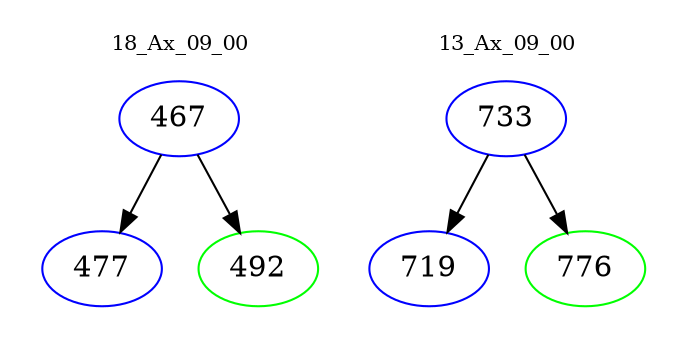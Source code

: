 digraph{
subgraph cluster_0 {
color = white
label = "18_Ax_09_00";
fontsize=10;
T0_467 [label="467", color="blue"]
T0_467 -> T0_477 [color="black"]
T0_477 [label="477", color="blue"]
T0_467 -> T0_492 [color="black"]
T0_492 [label="492", color="green"]
}
subgraph cluster_1 {
color = white
label = "13_Ax_09_00";
fontsize=10;
T1_733 [label="733", color="blue"]
T1_733 -> T1_719 [color="black"]
T1_719 [label="719", color="blue"]
T1_733 -> T1_776 [color="black"]
T1_776 [label="776", color="green"]
}
}
